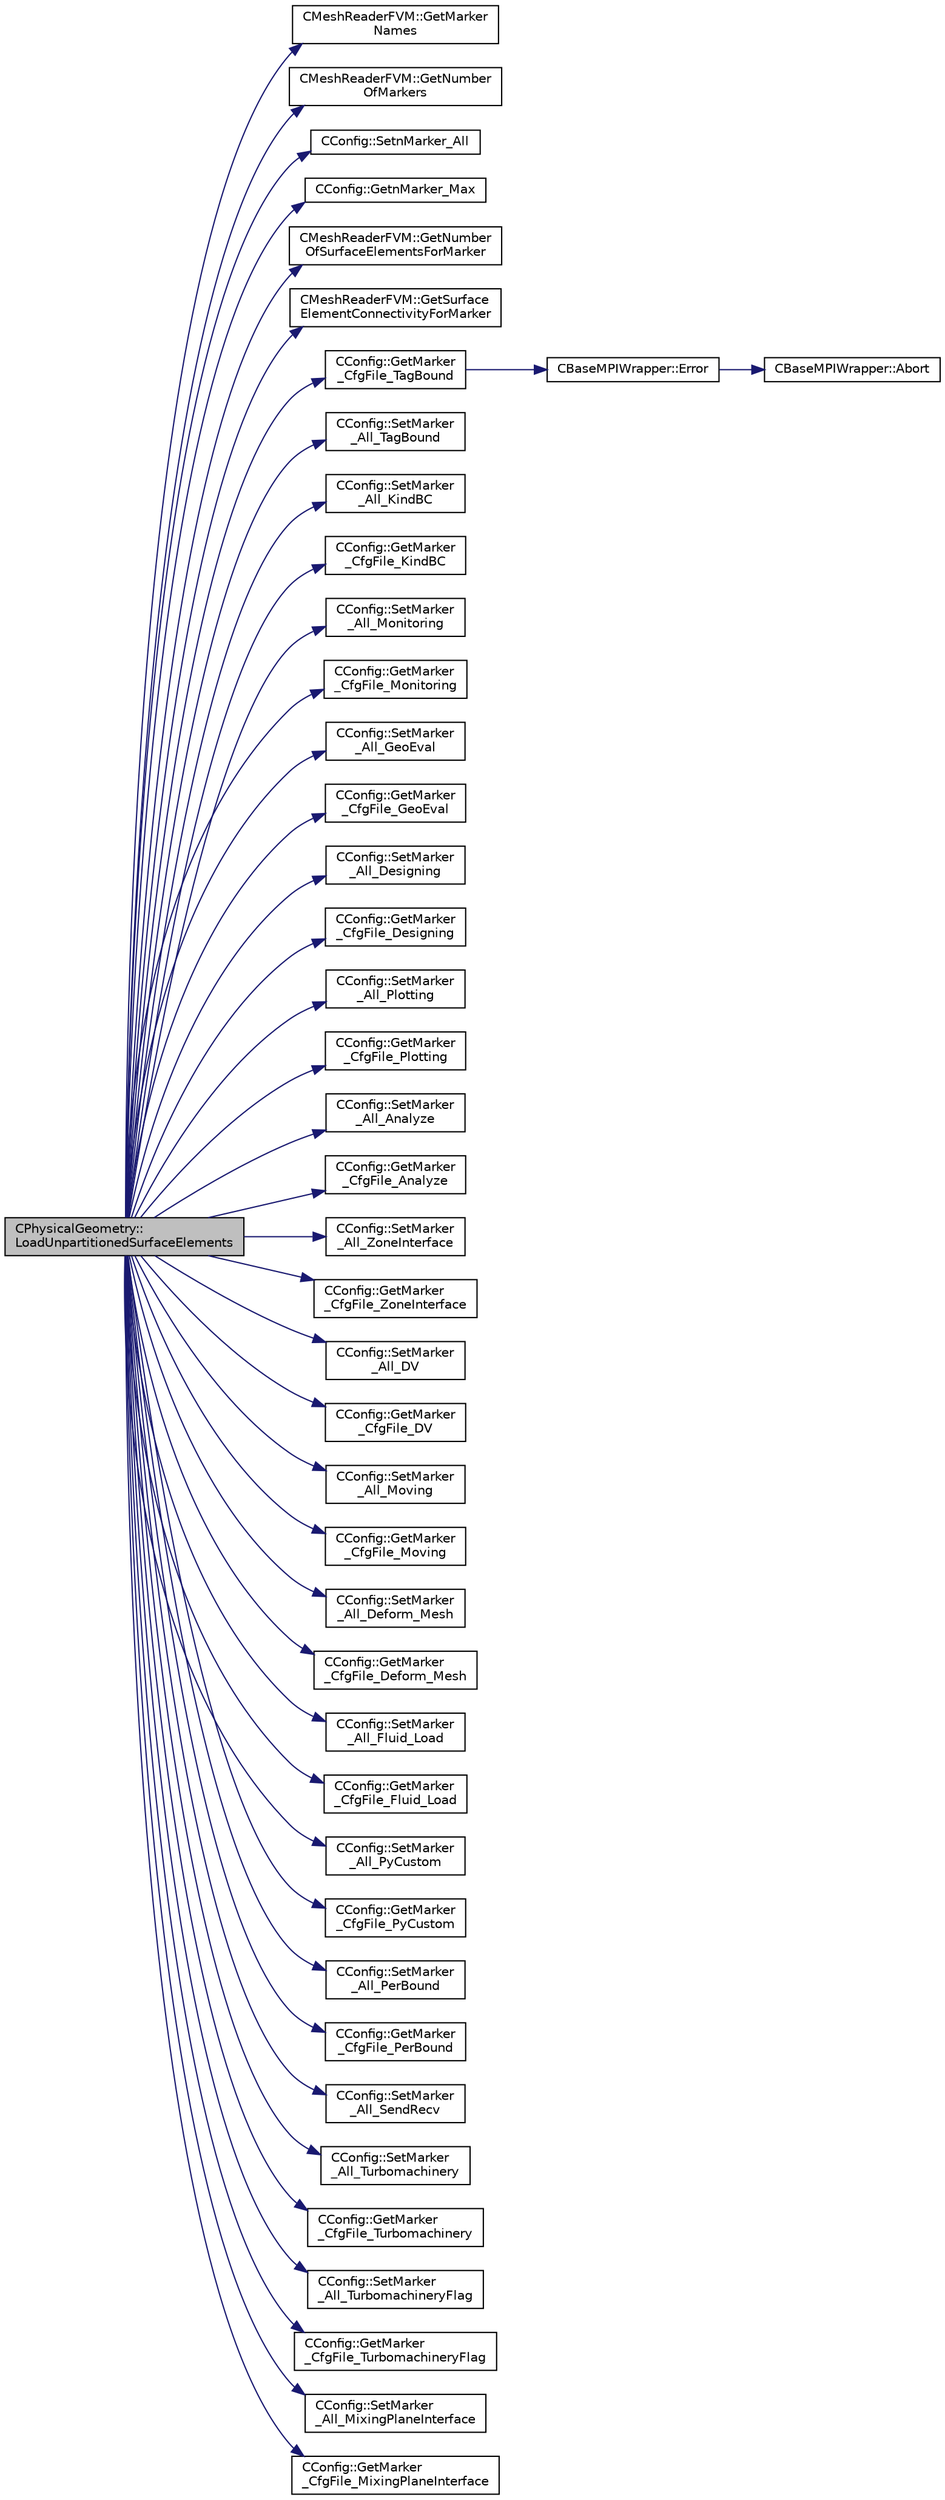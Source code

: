 digraph "CPhysicalGeometry::LoadUnpartitionedSurfaceElements"
{
  edge [fontname="Helvetica",fontsize="10",labelfontname="Helvetica",labelfontsize="10"];
  node [fontname="Helvetica",fontsize="10",shape=record];
  rankdir="LR";
  Node705 [label="CPhysicalGeometry::\lLoadUnpartitionedSurfaceElements",height=0.2,width=0.4,color="black", fillcolor="grey75", style="filled", fontcolor="black"];
  Node705 -> Node706 [color="midnightblue",fontsize="10",style="solid",fontname="Helvetica"];
  Node706 [label="CMeshReaderFVM::GetMarker\lNames",height=0.2,width=0.4,color="black", fillcolor="white", style="filled",URL="$class_c_mesh_reader_f_v_m.html#a1a2f47cfd587cbd897dc19623cb07a1f",tooltip="Get the vector of string names for all markers in the mesh zone. "];
  Node705 -> Node707 [color="midnightblue",fontsize="10",style="solid",fontname="Helvetica"];
  Node707 [label="CMeshReaderFVM::GetNumber\lOfMarkers",height=0.2,width=0.4,color="black", fillcolor="white", style="filled",URL="$class_c_mesh_reader_f_v_m.html#ad825f339254fddeb8ff2d6a816753a20",tooltip="Get the total number of markers in the mesh zone. "];
  Node705 -> Node708 [color="midnightblue",fontsize="10",style="solid",fontname="Helvetica"];
  Node708 [label="CConfig::SetnMarker_All",height=0.2,width=0.4,color="black", fillcolor="white", style="filled",URL="$class_c_config.html#a0a0f6d6594b4654ca7389ef89fca47cb",tooltip="Stores the number of marker in the simulation. "];
  Node705 -> Node709 [color="midnightblue",fontsize="10",style="solid",fontname="Helvetica"];
  Node709 [label="CConfig::GetnMarker_Max",height=0.2,width=0.4,color="black", fillcolor="white", style="filled",URL="$class_c_config.html#aec6c93336a29b85c8e0ce66352852f58",tooltip="Get the total number of boundary markers. "];
  Node705 -> Node710 [color="midnightblue",fontsize="10",style="solid",fontname="Helvetica"];
  Node710 [label="CMeshReaderFVM::GetNumber\lOfSurfaceElementsForMarker",height=0.2,width=0.4,color="black", fillcolor="white", style="filled",URL="$class_c_mesh_reader_f_v_m.html#a638f2b78394548cd0d569d890d76c41b",tooltip="Get the number surface elements for the specified marker. "];
  Node705 -> Node711 [color="midnightblue",fontsize="10",style="solid",fontname="Helvetica"];
  Node711 [label="CMeshReaderFVM::GetSurface\lElementConnectivityForMarker",height=0.2,width=0.4,color="black", fillcolor="white", style="filled",URL="$class_c_mesh_reader_f_v_m.html#a0a69d4088487634b9c78afd65bc35bce",tooltip="Get the surface element connectivity for the specified marker. Only the master node owns the surface ..."];
  Node705 -> Node712 [color="midnightblue",fontsize="10",style="solid",fontname="Helvetica"];
  Node712 [label="CConfig::GetMarker\l_CfgFile_TagBound",height=0.2,width=0.4,color="black", fillcolor="white", style="filled",URL="$class_c_config.html#afbe63631fc63185ae5ce6b8caf8ce580",tooltip="Get the index in the config information of the marker val_marker. "];
  Node712 -> Node713 [color="midnightblue",fontsize="10",style="solid",fontname="Helvetica"];
  Node713 [label="CBaseMPIWrapper::Error",height=0.2,width=0.4,color="black", fillcolor="white", style="filled",URL="$class_c_base_m_p_i_wrapper.html#a04457c47629bda56704e6a8804833eeb"];
  Node713 -> Node714 [color="midnightblue",fontsize="10",style="solid",fontname="Helvetica"];
  Node714 [label="CBaseMPIWrapper::Abort",height=0.2,width=0.4,color="black", fillcolor="white", style="filled",URL="$class_c_base_m_p_i_wrapper.html#a21ef5681e2acb532d345e9bab173ef07"];
  Node705 -> Node715 [color="midnightblue",fontsize="10",style="solid",fontname="Helvetica"];
  Node715 [label="CConfig::SetMarker\l_All_TagBound",height=0.2,width=0.4,color="black", fillcolor="white", style="filled",URL="$class_c_config.html#a3d64a9bbafa5f87e2559f34cc297a9c4",tooltip="Set the value of the index val_index (read from the geometry file) for the marker val_marker..."];
  Node705 -> Node716 [color="midnightblue",fontsize="10",style="solid",fontname="Helvetica"];
  Node716 [label="CConfig::SetMarker\l_All_KindBC",height=0.2,width=0.4,color="black", fillcolor="white", style="filled",URL="$class_c_config.html#adc22b84484d1022a385516b5e4e050fa",tooltip="Set the value of the boundary val_boundary (read from the config file) for the marker val_marker..."];
  Node705 -> Node717 [color="midnightblue",fontsize="10",style="solid",fontname="Helvetica"];
  Node717 [label="CConfig::GetMarker\l_CfgFile_KindBC",height=0.2,width=0.4,color="black", fillcolor="white", style="filled",URL="$class_c_config.html#abab1232c0135ca0ca4416694c8d7ccb5",tooltip="Get the boundary information (kind of boundary) in the config information of the marker val_marker..."];
  Node705 -> Node718 [color="midnightblue",fontsize="10",style="solid",fontname="Helvetica"];
  Node718 [label="CConfig::SetMarker\l_All_Monitoring",height=0.2,width=0.4,color="black", fillcolor="white", style="filled",URL="$class_c_config.html#a9f35c49ae9572ef1a5e876a5a454a7db",tooltip="Set if a marker val_marker is going to be monitored val_monitoring (read from the config file)..."];
  Node705 -> Node719 [color="midnightblue",fontsize="10",style="solid",fontname="Helvetica"];
  Node719 [label="CConfig::GetMarker\l_CfgFile_Monitoring",height=0.2,width=0.4,color="black", fillcolor="white", style="filled",URL="$class_c_config.html#adcc754469efaf37d8982ac0c626ebe1f",tooltip="Get the monitoring information from the config definition for the marker val_marker. "];
  Node705 -> Node720 [color="midnightblue",fontsize="10",style="solid",fontname="Helvetica"];
  Node720 [label="CConfig::SetMarker\l_All_GeoEval",height=0.2,width=0.4,color="black", fillcolor="white", style="filled",URL="$class_c_config.html#a87f1907945fe6d30767c6d303f0224b6",tooltip="Set if a marker val_marker is going to be monitored val_monitoring (read from the config file)..."];
  Node705 -> Node721 [color="midnightblue",fontsize="10",style="solid",fontname="Helvetica"];
  Node721 [label="CConfig::GetMarker\l_CfgFile_GeoEval",height=0.2,width=0.4,color="black", fillcolor="white", style="filled",URL="$class_c_config.html#a352a6b4d652797d2a07b70001319b6aa",tooltip="Get the monitoring information from the config definition for the marker val_marker. "];
  Node705 -> Node722 [color="midnightblue",fontsize="10",style="solid",fontname="Helvetica"];
  Node722 [label="CConfig::SetMarker\l_All_Designing",height=0.2,width=0.4,color="black", fillcolor="white", style="filled",URL="$class_c_config.html#a411c5919b9c6621eaab590146d37d7d6",tooltip="Set if a marker val_marker is going to be designed val_designing (read from the config file)..."];
  Node705 -> Node723 [color="midnightblue",fontsize="10",style="solid",fontname="Helvetica"];
  Node723 [label="CConfig::GetMarker\l_CfgFile_Designing",height=0.2,width=0.4,color="black", fillcolor="white", style="filled",URL="$class_c_config.html#a5dd9009d1bf406a513a3e1daeabb6c93",tooltip="Get the monitoring information from the config definition for the marker val_marker. "];
  Node705 -> Node724 [color="midnightblue",fontsize="10",style="solid",fontname="Helvetica"];
  Node724 [label="CConfig::SetMarker\l_All_Plotting",height=0.2,width=0.4,color="black", fillcolor="white", style="filled",URL="$class_c_config.html#ae8dfb92c7884c801e54b70511e208544",tooltip="Set if a marker val_marker is going to be plot val_plotting (read from the config file)..."];
  Node705 -> Node725 [color="midnightblue",fontsize="10",style="solid",fontname="Helvetica"];
  Node725 [label="CConfig::GetMarker\l_CfgFile_Plotting",height=0.2,width=0.4,color="black", fillcolor="white", style="filled",URL="$class_c_config.html#afda7710b599f88f9d5fdcd80fc39a6e3",tooltip="Get the plotting information from the config definition for the marker val_marker. "];
  Node705 -> Node726 [color="midnightblue",fontsize="10",style="solid",fontname="Helvetica"];
  Node726 [label="CConfig::SetMarker\l_All_Analyze",height=0.2,width=0.4,color="black", fillcolor="white", style="filled",URL="$class_c_config.html#a822723d98435a7a1f06ba1b15c18efe0",tooltip="Set if a marker val_marker is going to be plot val_plotting (read from the config file)..."];
  Node705 -> Node727 [color="midnightblue",fontsize="10",style="solid",fontname="Helvetica"];
  Node727 [label="CConfig::GetMarker\l_CfgFile_Analyze",height=0.2,width=0.4,color="black", fillcolor="white", style="filled",URL="$class_c_config.html#ae517fdcd3fe8801b3dd118fafe7b3953",tooltip="Get the plotting information from the config definition for the marker val_marker. "];
  Node705 -> Node728 [color="midnightblue",fontsize="10",style="solid",fontname="Helvetica"];
  Node728 [label="CConfig::SetMarker\l_All_ZoneInterface",height=0.2,width=0.4,color="black", fillcolor="white", style="filled",URL="$class_c_config.html#a5c017ee959c51d599a0edd01d17adeab",tooltip="Set if a marker val_marker is part of the FSI interface val_plotting (read from the config file)..."];
  Node705 -> Node729 [color="midnightblue",fontsize="10",style="solid",fontname="Helvetica"];
  Node729 [label="CConfig::GetMarker\l_CfgFile_ZoneInterface",height=0.2,width=0.4,color="black", fillcolor="white", style="filled",URL="$class_c_config.html#afe4a87f67504459ca877bdc28940be8f",tooltip="Get the FSI interface information from the config definition for the marker val_marker. "];
  Node705 -> Node730 [color="midnightblue",fontsize="10",style="solid",fontname="Helvetica"];
  Node730 [label="CConfig::SetMarker\l_All_DV",height=0.2,width=0.4,color="black", fillcolor="white", style="filled",URL="$class_c_config.html#add5748db493df55770d5c6314e1e7944",tooltip="Set if a marker val_marker is going to be affected by design variables val_moving (read from the conf..."];
  Node705 -> Node731 [color="midnightblue",fontsize="10",style="solid",fontname="Helvetica"];
  Node731 [label="CConfig::GetMarker\l_CfgFile_DV",height=0.2,width=0.4,color="black", fillcolor="white", style="filled",URL="$class_c_config.html#a6f944f56bb37e627e5e4e3686c7d9f4d",tooltip="Get the DV information from the config definition for the marker val_marker. "];
  Node705 -> Node732 [color="midnightblue",fontsize="10",style="solid",fontname="Helvetica"];
  Node732 [label="CConfig::SetMarker\l_All_Moving",height=0.2,width=0.4,color="black", fillcolor="white", style="filled",URL="$class_c_config.html#a6604be6fc00566573e86ebe274761e2a",tooltip="Set if a marker val_marker is going to be moved val_moving (read from the config file). "];
  Node705 -> Node733 [color="midnightblue",fontsize="10",style="solid",fontname="Helvetica"];
  Node733 [label="CConfig::GetMarker\l_CfgFile_Moving",height=0.2,width=0.4,color="black", fillcolor="white", style="filled",URL="$class_c_config.html#abe5f64f56bb3c4c04bec33749067f6d4",tooltip="Get the motion information from the config definition for the marker val_marker. "];
  Node705 -> Node734 [color="midnightblue",fontsize="10",style="solid",fontname="Helvetica"];
  Node734 [label="CConfig::SetMarker\l_All_Deform_Mesh",height=0.2,width=0.4,color="black", fillcolor="white", style="filled",URL="$class_c_config.html#a0daf93a2c74e70bb0f5fcfa49ca40979",tooltip="Set if a marker val_marker allows deformation at the boundary. "];
  Node705 -> Node735 [color="midnightblue",fontsize="10",style="solid",fontname="Helvetica"];
  Node735 [label="CConfig::GetMarker\l_CfgFile_Deform_Mesh",height=0.2,width=0.4,color="black", fillcolor="white", style="filled",URL="$class_c_config.html#a933475eb599ee2ebe56ae378985cacba",tooltip="Get the DEFORM_MESH information from the config definition for the marker val_marker. "];
  Node705 -> Node736 [color="midnightblue",fontsize="10",style="solid",fontname="Helvetica"];
  Node736 [label="CConfig::SetMarker\l_All_Fluid_Load",height=0.2,width=0.4,color="black", fillcolor="white", style="filled",URL="$class_c_config.html#af16bf606ba15d97ce4301c945fe13ab4",tooltip="Set if a in marker val_marker the flow load will be computed/employed. "];
  Node705 -> Node737 [color="midnightblue",fontsize="10",style="solid",fontname="Helvetica"];
  Node737 [label="CConfig::GetMarker\l_CfgFile_Fluid_Load",height=0.2,width=0.4,color="black", fillcolor="white", style="filled",URL="$class_c_config.html#ace88171de158baa93976298bb1126b31",tooltip="Get the Fluid_Load information from the config definition for the marker val_marker. "];
  Node705 -> Node738 [color="midnightblue",fontsize="10",style="solid",fontname="Helvetica"];
  Node738 [label="CConfig::SetMarker\l_All_PyCustom",height=0.2,width=0.4,color="black", fillcolor="white", style="filled",URL="$class_c_config.html#a6b9d36431683d3510c26a88c3e884a0b",tooltip="Set if a marker val_marker is going to be customized in Python val_PyCustom (read from the config fil..."];
  Node705 -> Node739 [color="midnightblue",fontsize="10",style="solid",fontname="Helvetica"];
  Node739 [label="CConfig::GetMarker\l_CfgFile_PyCustom",height=0.2,width=0.4,color="black", fillcolor="white", style="filled",URL="$class_c_config.html#a8fd96a199e1151dd07d82f23f19ff540",tooltip="Get the Python customization information from the config definition for the marker val_marker..."];
  Node705 -> Node740 [color="midnightblue",fontsize="10",style="solid",fontname="Helvetica"];
  Node740 [label="CConfig::SetMarker\l_All_PerBound",height=0.2,width=0.4,color="black", fillcolor="white", style="filled",URL="$class_c_config.html#acdf40baa7780a76587428c3f3dc88e52",tooltip="Set if a marker val_marker is going to be periodic val_perbound (read from the config file)..."];
  Node705 -> Node741 [color="midnightblue",fontsize="10",style="solid",fontname="Helvetica"];
  Node741 [label="CConfig::GetMarker\l_CfgFile_PerBound",height=0.2,width=0.4,color="black", fillcolor="white", style="filled",URL="$class_c_config.html#a113e9e5110b90110cfefa4825ab0bc6c",tooltip="Get the periodic information from the config definition of the marker val_marker. ..."];
  Node705 -> Node742 [color="midnightblue",fontsize="10",style="solid",fontname="Helvetica"];
  Node742 [label="CConfig::SetMarker\l_All_SendRecv",height=0.2,width=0.4,color="black", fillcolor="white", style="filled",URL="$class_c_config.html#a82bd1f76cf9574ecfc48c44bef277cd5",tooltip="Set if a marker val_marker is going to be sent or receive val_index from another domain. "];
  Node705 -> Node743 [color="midnightblue",fontsize="10",style="solid",fontname="Helvetica"];
  Node743 [label="CConfig::SetMarker\l_All_Turbomachinery",height=0.2,width=0.4,color="black", fillcolor="white", style="filled",URL="$class_c_config.html#a39ae756fea2b3b925ab091b206bbc600",tooltip="Set if a marker val_marker is part of the Turbomachinery (read from the config file). "];
  Node705 -> Node744 [color="midnightblue",fontsize="10",style="solid",fontname="Helvetica"];
  Node744 [label="CConfig::GetMarker\l_CfgFile_Turbomachinery",height=0.2,width=0.4,color="black", fillcolor="white", style="filled",URL="$class_c_config.html#ae51913231b887e35583416da15315c62",tooltip="Get the TurboPerformance information from the config definition for the marker val_marker. "];
  Node705 -> Node745 [color="midnightblue",fontsize="10",style="solid",fontname="Helvetica"];
  Node745 [label="CConfig::SetMarker\l_All_TurbomachineryFlag",height=0.2,width=0.4,color="black", fillcolor="white", style="filled",URL="$class_c_config.html#a1aa8556ef5cb28435df7a66bf510d91b",tooltip="Set a flag to the marker val_marker part of the Turbomachinery (read from the config file)..."];
  Node705 -> Node746 [color="midnightblue",fontsize="10",style="solid",fontname="Helvetica"];
  Node746 [label="CConfig::GetMarker\l_CfgFile_TurbomachineryFlag",height=0.2,width=0.4,color="black", fillcolor="white", style="filled",URL="$class_c_config.html#a6079fafe14e422e85ee85cf5249906a1",tooltip="Get the TurboPerformance flag information from the config definition for the marker val_marker..."];
  Node705 -> Node747 [color="midnightblue",fontsize="10",style="solid",fontname="Helvetica"];
  Node747 [label="CConfig::SetMarker\l_All_MixingPlaneInterface",height=0.2,width=0.4,color="black", fillcolor="white", style="filled",URL="$class_c_config.html#ac3b28eae18c62c78680f63e62c3c1473",tooltip="Set if a marker val_marker is part of the MixingPlane interface (read from the config file)..."];
  Node705 -> Node748 [color="midnightblue",fontsize="10",style="solid",fontname="Helvetica"];
  Node748 [label="CConfig::GetMarker\l_CfgFile_MixingPlaneInterface",height=0.2,width=0.4,color="black", fillcolor="white", style="filled",URL="$class_c_config.html#a660ea59401ef0bc8eb259303341387b2",tooltip="Get the MixingPlane interface information from the config definition for the marker val_marker..."];
}
